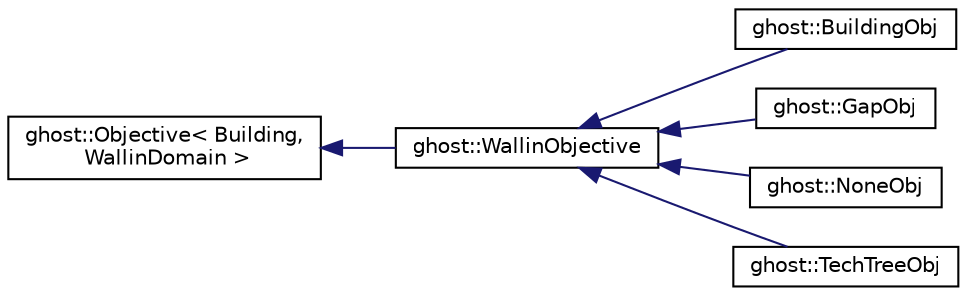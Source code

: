 digraph "Graphical Class Hierarchy"
{
  edge [fontname="Helvetica",fontsize="10",labelfontname="Helvetica",labelfontsize="10"];
  node [fontname="Helvetica",fontsize="10",shape=record];
  rankdir="LR";
  Node1 [label="ghost::Objective\< Building,\l WallinDomain \>",height=0.2,width=0.4,color="black", fillcolor="white", style="filled",URL="$classghost_1_1Objective.html"];
  Node1 -> Node2 [dir="back",color="midnightblue",fontsize="10",style="solid",fontname="Helvetica"];
  Node2 [label="ghost::WallinObjective",height=0.2,width=0.4,color="black", fillcolor="white", style="filled",URL="$classghost_1_1WallinObjective.html"];
  Node2 -> Node3 [dir="back",color="midnightblue",fontsize="10",style="solid",fontname="Helvetica"];
  Node3 [label="ghost::BuildingObj",height=0.2,width=0.4,color="black", fillcolor="white", style="filled",URL="$classghost_1_1BuildingObj.html"];
  Node2 -> Node4 [dir="back",color="midnightblue",fontsize="10",style="solid",fontname="Helvetica"];
  Node4 [label="ghost::GapObj",height=0.2,width=0.4,color="black", fillcolor="white", style="filled",URL="$classghost_1_1GapObj.html"];
  Node2 -> Node5 [dir="back",color="midnightblue",fontsize="10",style="solid",fontname="Helvetica"];
  Node5 [label="ghost::NoneObj",height=0.2,width=0.4,color="black", fillcolor="white", style="filled",URL="$classghost_1_1NoneObj.html"];
  Node2 -> Node6 [dir="back",color="midnightblue",fontsize="10",style="solid",fontname="Helvetica"];
  Node6 [label="ghost::TechTreeObj",height=0.2,width=0.4,color="black", fillcolor="white", style="filled",URL="$classghost_1_1TechTreeObj.html"];
}
